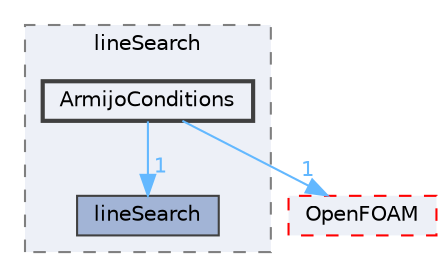 digraph "src/optimisation/adjointOptimisation/adjoint/optimisation/lineSearch/ArmijoConditions"
{
 // LATEX_PDF_SIZE
  bgcolor="transparent";
  edge [fontname=Helvetica,fontsize=10,labelfontname=Helvetica,labelfontsize=10];
  node [fontname=Helvetica,fontsize=10,shape=box,height=0.2,width=0.4];
  compound=true
  subgraph clusterdir_94bdc59c3d8ff9322af9116bfe52aa58 {
    graph [ bgcolor="#edf0f7", pencolor="grey50", label="lineSearch", fontname=Helvetica,fontsize=10 style="filled,dashed", URL="dir_94bdc59c3d8ff9322af9116bfe52aa58.html",tooltip=""]
  dir_a83d18dc4e5d35da582006b9d966974f [label="lineSearch", fillcolor="#a2b4d6", color="grey25", style="filled", URL="dir_a83d18dc4e5d35da582006b9d966974f.html",tooltip=""];
  dir_4dffc1b6af1a09e1eced6ab2696a8e5d [label="ArmijoConditions", fillcolor="#edf0f7", color="grey25", style="filled,bold", URL="dir_4dffc1b6af1a09e1eced6ab2696a8e5d.html",tooltip=""];
  }
  dir_c5473ff19b20e6ec4dfe5c310b3778a8 [label="OpenFOAM", fillcolor="#edf0f7", color="red", style="filled,dashed", URL="dir_c5473ff19b20e6ec4dfe5c310b3778a8.html",tooltip=""];
  dir_4dffc1b6af1a09e1eced6ab2696a8e5d->dir_a83d18dc4e5d35da582006b9d966974f [headlabel="1", labeldistance=1.5 headhref="dir_000124_002217.html" href="dir_000124_002217.html" color="steelblue1" fontcolor="steelblue1"];
  dir_4dffc1b6af1a09e1eced6ab2696a8e5d->dir_c5473ff19b20e6ec4dfe5c310b3778a8 [headlabel="1", labeldistance=1.5 headhref="dir_000124_002695.html" href="dir_000124_002695.html" color="steelblue1" fontcolor="steelblue1"];
}
